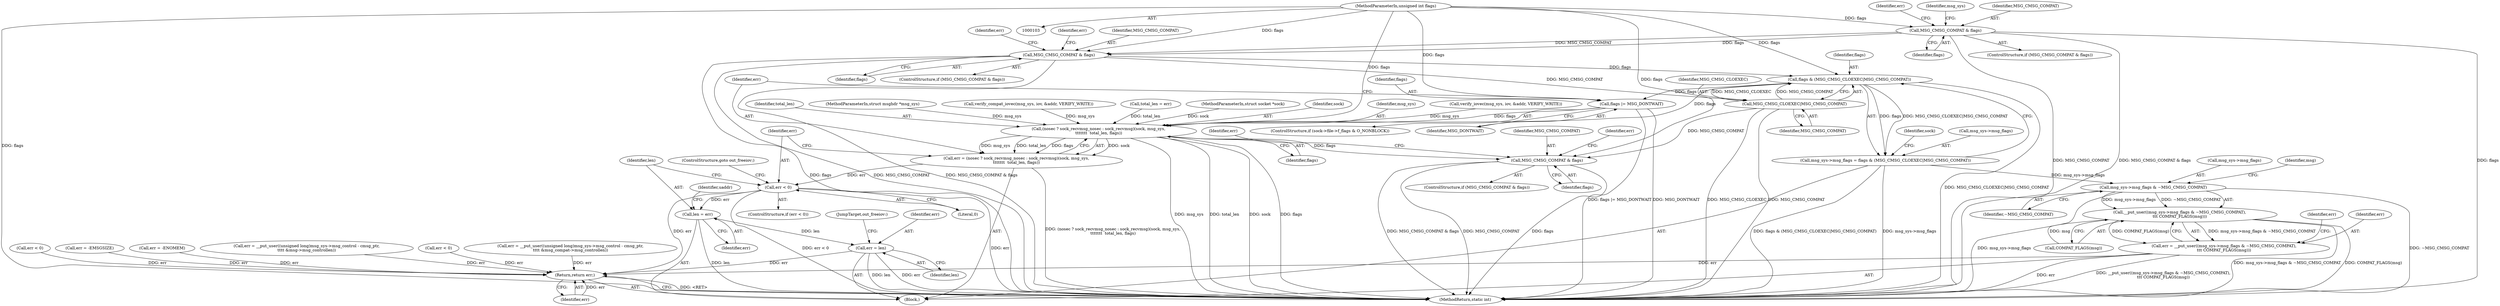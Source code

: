 digraph "1_linux_f3d3342602f8bcbf37d7c46641cb9bca7618eb1c_31@del" {
"1000199" [label="(Call,MSG_CMSG_COMPAT & flags)"];
"1000129" [label="(Call,MSG_CMSG_COMPAT & flags)"];
"1000107" [label="(MethodParameterIn,unsigned int flags)"];
"1000239" [label="(Call,flags & (MSG_CMSG_CLOEXEC|MSG_CMSG_COMPAT))"];
"1000235" [label="(Call,msg_sys->msg_flags = flags & (MSG_CMSG_CLOEXEC|MSG_CMSG_COMPAT))"];
"1000293" [label="(Call,msg_sys->msg_flags & ~MSG_CMSG_COMPAT)"];
"1000292" [label="(Call,__put_user((msg_sys->msg_flags & ~MSG_CMSG_COMPAT),\n\t\t\t COMPAT_FLAGS(msg)))"];
"1000290" [label="(Call,err = __put_user((msg_sys->msg_flags & ~MSG_CMSG_COMPAT),\n\t\t\t COMPAT_FLAGS(msg)))"];
"1000350" [label="(Return,return err;)"];
"1000252" [label="(Call,flags |= MSG_DONTWAIT)"];
"1000257" [label="(Call,(nosec ? sock_recvmsg_nosec : sock_recvmsg)(sock, msg_sys,\n\t\t\t\t\t\t\t  total_len, flags))"];
"1000255" [label="(Call,err = (nosec ? sock_recvmsg_nosec : sock_recvmsg)(sock, msg_sys,\n\t\t\t\t\t\t\t  total_len, flags))"];
"1000263" [label="(Call,err < 0)"];
"1000267" [label="(Call,len = err)"];
"1000339" [label="(Call,err = len)"];
"1000304" [label="(Call,MSG_CMSG_COMPAT & flags)"];
"1000241" [label="(Call,MSG_CMSG_CLOEXEC|MSG_CMSG_COMPAT)"];
"1000259" [label="(Identifier,msg_sys)"];
"1000323" [label="(Identifier,err)"];
"1000268" [label="(Identifier,len)"];
"1000292" [label="(Call,__put_user((msg_sys->msg_flags & ~MSG_CMSG_COMPAT),\n\t\t\t COMPAT_FLAGS(msg)))"];
"1000240" [label="(Identifier,flags)"];
"1000214" [label="(Call,verify_iovec(msg_sys, iov, &addr, VERIFY_WRITE))"];
"1000341" [label="(Identifier,len)"];
"1000253" [label="(Identifier,flags)"];
"1000304" [label="(Call,MSG_CMSG_COMPAT & flags)"];
"1000221" [label="(Call,err < 0)"];
"1000261" [label="(Identifier,flags)"];
"1000294" [label="(Call,msg_sys->msg_flags)"];
"1000339" [label="(Call,err = len)"];
"1000260" [label="(Identifier,total_len)"];
"1000235" [label="(Call,msg_sys->msg_flags = flags & (MSG_CMSG_CLOEXEC|MSG_CMSG_COMPAT))"];
"1000264" [label="(Identifier,err)"];
"1000293" [label="(Call,msg_sys->msg_flags & ~MSG_CMSG_COMPAT)"];
"1000342" [label="(JumpTarget,out_freeiov:)"];
"1000135" [label="(Identifier,msg_sys)"];
"1000257" [label="(Call,(nosec ? sock_recvmsg_nosec : sock_recvmsg)(sock, msg_sys,\n\t\t\t\t\t\t\t  total_len, flags))"];
"1000131" [label="(Identifier,flags)"];
"1000290" [label="(Call,err = __put_user((msg_sys->msg_flags & ~MSG_CMSG_COMPAT),\n\t\t\t COMPAT_FLAGS(msg)))"];
"1000106" [label="(MethodParameterIn,struct msghdr *msg_sys)"];
"1000266" [label="(ControlStructure,goto out_freeiov;)"];
"1000308" [label="(Identifier,err)"];
"1000128" [label="(ControlStructure,if (MSG_CMSG_COMPAT & flags))"];
"1000158" [label="(Call,err = -EMSGSIZE)"];
"1000248" [label="(Identifier,sock)"];
"1000107" [label="(MethodParameterIn,unsigned int flags)"];
"1000298" [label="(Call,COMPAT_FLAGS(msg))"];
"1000262" [label="(ControlStructure,if (err < 0))"];
"1000213" [label="(Identifier,err)"];
"1000254" [label="(Identifier,MSG_DONTWAIT)"];
"1000242" [label="(Identifier,MSG_CMSG_CLOEXEC)"];
"1000303" [label="(ControlStructure,if (MSG_CMSG_COMPAT & flags))"];
"1000255" [label="(Call,err = (nosec ? sock_recvmsg_nosec : sock_recvmsg)(sock, msg_sys,\n\t\t\t\t\t\t\t  total_len, flags))"];
"1000199" [label="(Call,MSG_CMSG_COMPAT & flags)"];
"1000205" [label="(Call,verify_compat_iovec(msg_sys, iov, &addr, VERIFY_WRITE))"];
"1000301" [label="(Identifier,err)"];
"1000291" [label="(Identifier,err)"];
"1000263" [label="(Call,err < 0)"];
"1000297" [label="(Identifier,~MSG_CMSG_COMPAT)"];
"1000169" [label="(Call,err = -ENOMEM)"];
"1000352" [label="(MethodReturn,static int)"];
"1000351" [label="(Identifier,err)"];
"1000322" [label="(Call,err = __put_user((unsigned long)msg_sys->msg_control - cmsg_ptr,\n\t\t\t\t &msg->msg_controllen))"];
"1000269" [label="(Identifier,err)"];
"1000130" [label="(Identifier,MSG_CMSG_COMPAT)"];
"1000350" [label="(Return,return err;)"];
"1000286" [label="(Call,err < 0)"];
"1000225" [label="(Call,total_len = err)"];
"1000201" [label="(Identifier,flags)"];
"1000305" [label="(Identifier,MSG_CMSG_COMPAT)"];
"1000129" [label="(Call,MSG_CMSG_COMPAT & flags)"];
"1000200" [label="(Identifier,MSG_CMSG_COMPAT)"];
"1000198" [label="(ControlStructure,if (MSG_CMSG_COMPAT & flags))"];
"1000299" [label="(Identifier,msg)"];
"1000340" [label="(Identifier,err)"];
"1000109" [label="(Block,)"];
"1000204" [label="(Identifier,err)"];
"1000244" [label="(ControlStructure,if (sock->file->f_flags & O_NONBLOCK))"];
"1000265" [label="(Literal,0)"];
"1000239" [label="(Call,flags & (MSG_CMSG_CLOEXEC|MSG_CMSG_COMPAT))"];
"1000256" [label="(Identifier,err)"];
"1000104" [label="(MethodParameterIn,struct socket *sock)"];
"1000241" [label="(Call,MSG_CMSG_CLOEXEC|MSG_CMSG_COMPAT)"];
"1000252" [label="(Call,flags |= MSG_DONTWAIT)"];
"1000267" [label="(Call,len = err)"];
"1000272" [label="(Identifier,uaddr)"];
"1000307" [label="(Call,err = __put_user((unsigned long)msg_sys->msg_control - cmsg_ptr,\n\t\t\t\t &msg_compat->msg_controllen))"];
"1000236" [label="(Call,msg_sys->msg_flags)"];
"1000306" [label="(Identifier,flags)"];
"1000243" [label="(Identifier,MSG_CMSG_COMPAT)"];
"1000143" [label="(Identifier,err)"];
"1000258" [label="(Identifier,sock)"];
"1000199" -> "1000198"  [label="AST: "];
"1000199" -> "1000201"  [label="CFG: "];
"1000200" -> "1000199"  [label="AST: "];
"1000201" -> "1000199"  [label="AST: "];
"1000204" -> "1000199"  [label="CFG: "];
"1000213" -> "1000199"  [label="CFG: "];
"1000199" -> "1000352"  [label="DDG: flags"];
"1000199" -> "1000352"  [label="DDG: MSG_CMSG_COMPAT"];
"1000199" -> "1000352"  [label="DDG: MSG_CMSG_COMPAT & flags"];
"1000129" -> "1000199"  [label="DDG: MSG_CMSG_COMPAT"];
"1000129" -> "1000199"  [label="DDG: flags"];
"1000107" -> "1000199"  [label="DDG: flags"];
"1000199" -> "1000239"  [label="DDG: flags"];
"1000199" -> "1000241"  [label="DDG: MSG_CMSG_COMPAT"];
"1000129" -> "1000128"  [label="AST: "];
"1000129" -> "1000131"  [label="CFG: "];
"1000130" -> "1000129"  [label="AST: "];
"1000131" -> "1000129"  [label="AST: "];
"1000135" -> "1000129"  [label="CFG: "];
"1000143" -> "1000129"  [label="CFG: "];
"1000129" -> "1000352"  [label="DDG: MSG_CMSG_COMPAT"];
"1000129" -> "1000352"  [label="DDG: MSG_CMSG_COMPAT & flags"];
"1000129" -> "1000352"  [label="DDG: flags"];
"1000107" -> "1000129"  [label="DDG: flags"];
"1000107" -> "1000103"  [label="AST: "];
"1000107" -> "1000352"  [label="DDG: flags"];
"1000107" -> "1000239"  [label="DDG: flags"];
"1000107" -> "1000252"  [label="DDG: flags"];
"1000107" -> "1000257"  [label="DDG: flags"];
"1000107" -> "1000304"  [label="DDG: flags"];
"1000239" -> "1000235"  [label="AST: "];
"1000239" -> "1000241"  [label="CFG: "];
"1000240" -> "1000239"  [label="AST: "];
"1000241" -> "1000239"  [label="AST: "];
"1000235" -> "1000239"  [label="CFG: "];
"1000239" -> "1000352"  [label="DDG: MSG_CMSG_CLOEXEC|MSG_CMSG_COMPAT"];
"1000239" -> "1000235"  [label="DDG: flags"];
"1000239" -> "1000235"  [label="DDG: MSG_CMSG_CLOEXEC|MSG_CMSG_COMPAT"];
"1000241" -> "1000239"  [label="DDG: MSG_CMSG_CLOEXEC"];
"1000241" -> "1000239"  [label="DDG: MSG_CMSG_COMPAT"];
"1000239" -> "1000252"  [label="DDG: flags"];
"1000239" -> "1000257"  [label="DDG: flags"];
"1000235" -> "1000109"  [label="AST: "];
"1000236" -> "1000235"  [label="AST: "];
"1000248" -> "1000235"  [label="CFG: "];
"1000235" -> "1000352"  [label="DDG: msg_sys->msg_flags"];
"1000235" -> "1000352"  [label="DDG: flags & (MSG_CMSG_CLOEXEC|MSG_CMSG_COMPAT)"];
"1000235" -> "1000293"  [label="DDG: msg_sys->msg_flags"];
"1000293" -> "1000292"  [label="AST: "];
"1000293" -> "1000297"  [label="CFG: "];
"1000294" -> "1000293"  [label="AST: "];
"1000297" -> "1000293"  [label="AST: "];
"1000299" -> "1000293"  [label="CFG: "];
"1000293" -> "1000352"  [label="DDG: msg_sys->msg_flags"];
"1000293" -> "1000352"  [label="DDG: ~MSG_CMSG_COMPAT"];
"1000293" -> "1000292"  [label="DDG: msg_sys->msg_flags"];
"1000293" -> "1000292"  [label="DDG: ~MSG_CMSG_COMPAT"];
"1000292" -> "1000290"  [label="AST: "];
"1000292" -> "1000298"  [label="CFG: "];
"1000298" -> "1000292"  [label="AST: "];
"1000290" -> "1000292"  [label="CFG: "];
"1000292" -> "1000352"  [label="DDG: COMPAT_FLAGS(msg)"];
"1000292" -> "1000352"  [label="DDG: msg_sys->msg_flags & ~MSG_CMSG_COMPAT"];
"1000292" -> "1000290"  [label="DDG: msg_sys->msg_flags & ~MSG_CMSG_COMPAT"];
"1000292" -> "1000290"  [label="DDG: COMPAT_FLAGS(msg)"];
"1000298" -> "1000292"  [label="DDG: msg"];
"1000290" -> "1000109"  [label="AST: "];
"1000291" -> "1000290"  [label="AST: "];
"1000301" -> "1000290"  [label="CFG: "];
"1000290" -> "1000352"  [label="DDG: err"];
"1000290" -> "1000352"  [label="DDG: __put_user((msg_sys->msg_flags & ~MSG_CMSG_COMPAT),\n\t\t\t COMPAT_FLAGS(msg))"];
"1000290" -> "1000350"  [label="DDG: err"];
"1000350" -> "1000109"  [label="AST: "];
"1000350" -> "1000351"  [label="CFG: "];
"1000351" -> "1000350"  [label="AST: "];
"1000352" -> "1000350"  [label="CFG: "];
"1000350" -> "1000352"  [label="DDG: <RET>"];
"1000351" -> "1000350"  [label="DDG: err"];
"1000158" -> "1000350"  [label="DDG: err"];
"1000286" -> "1000350"  [label="DDG: err"];
"1000263" -> "1000350"  [label="DDG: err"];
"1000221" -> "1000350"  [label="DDG: err"];
"1000339" -> "1000350"  [label="DDG: err"];
"1000307" -> "1000350"  [label="DDG: err"];
"1000322" -> "1000350"  [label="DDG: err"];
"1000169" -> "1000350"  [label="DDG: err"];
"1000252" -> "1000244"  [label="AST: "];
"1000252" -> "1000254"  [label="CFG: "];
"1000253" -> "1000252"  [label="AST: "];
"1000254" -> "1000252"  [label="AST: "];
"1000256" -> "1000252"  [label="CFG: "];
"1000252" -> "1000352"  [label="DDG: MSG_DONTWAIT"];
"1000252" -> "1000352"  [label="DDG: flags |= MSG_DONTWAIT"];
"1000252" -> "1000257"  [label="DDG: flags"];
"1000257" -> "1000255"  [label="AST: "];
"1000257" -> "1000261"  [label="CFG: "];
"1000258" -> "1000257"  [label="AST: "];
"1000259" -> "1000257"  [label="AST: "];
"1000260" -> "1000257"  [label="AST: "];
"1000261" -> "1000257"  [label="AST: "];
"1000255" -> "1000257"  [label="CFG: "];
"1000257" -> "1000352"  [label="DDG: msg_sys"];
"1000257" -> "1000352"  [label="DDG: total_len"];
"1000257" -> "1000352"  [label="DDG: sock"];
"1000257" -> "1000352"  [label="DDG: flags"];
"1000257" -> "1000255"  [label="DDG: sock"];
"1000257" -> "1000255"  [label="DDG: msg_sys"];
"1000257" -> "1000255"  [label="DDG: total_len"];
"1000257" -> "1000255"  [label="DDG: flags"];
"1000104" -> "1000257"  [label="DDG: sock"];
"1000205" -> "1000257"  [label="DDG: msg_sys"];
"1000214" -> "1000257"  [label="DDG: msg_sys"];
"1000106" -> "1000257"  [label="DDG: msg_sys"];
"1000225" -> "1000257"  [label="DDG: total_len"];
"1000257" -> "1000304"  [label="DDG: flags"];
"1000255" -> "1000109"  [label="AST: "];
"1000256" -> "1000255"  [label="AST: "];
"1000264" -> "1000255"  [label="CFG: "];
"1000255" -> "1000352"  [label="DDG: (nosec ? sock_recvmsg_nosec : sock_recvmsg)(sock, msg_sys,\n\t\t\t\t\t\t\t  total_len, flags)"];
"1000255" -> "1000263"  [label="DDG: err"];
"1000263" -> "1000262"  [label="AST: "];
"1000263" -> "1000265"  [label="CFG: "];
"1000264" -> "1000263"  [label="AST: "];
"1000265" -> "1000263"  [label="AST: "];
"1000266" -> "1000263"  [label="CFG: "];
"1000268" -> "1000263"  [label="CFG: "];
"1000263" -> "1000352"  [label="DDG: err < 0"];
"1000263" -> "1000352"  [label="DDG: err"];
"1000263" -> "1000267"  [label="DDG: err"];
"1000267" -> "1000109"  [label="AST: "];
"1000267" -> "1000269"  [label="CFG: "];
"1000268" -> "1000267"  [label="AST: "];
"1000269" -> "1000267"  [label="AST: "];
"1000272" -> "1000267"  [label="CFG: "];
"1000267" -> "1000352"  [label="DDG: len"];
"1000267" -> "1000339"  [label="DDG: len"];
"1000339" -> "1000109"  [label="AST: "];
"1000339" -> "1000341"  [label="CFG: "];
"1000340" -> "1000339"  [label="AST: "];
"1000341" -> "1000339"  [label="AST: "];
"1000342" -> "1000339"  [label="CFG: "];
"1000339" -> "1000352"  [label="DDG: err"];
"1000339" -> "1000352"  [label="DDG: len"];
"1000304" -> "1000303"  [label="AST: "];
"1000304" -> "1000306"  [label="CFG: "];
"1000305" -> "1000304"  [label="AST: "];
"1000306" -> "1000304"  [label="AST: "];
"1000308" -> "1000304"  [label="CFG: "];
"1000323" -> "1000304"  [label="CFG: "];
"1000304" -> "1000352"  [label="DDG: MSG_CMSG_COMPAT & flags"];
"1000304" -> "1000352"  [label="DDG: MSG_CMSG_COMPAT"];
"1000304" -> "1000352"  [label="DDG: flags"];
"1000241" -> "1000304"  [label="DDG: MSG_CMSG_COMPAT"];
"1000241" -> "1000243"  [label="CFG: "];
"1000242" -> "1000241"  [label="AST: "];
"1000243" -> "1000241"  [label="AST: "];
"1000241" -> "1000352"  [label="DDG: MSG_CMSG_CLOEXEC"];
"1000241" -> "1000352"  [label="DDG: MSG_CMSG_COMPAT"];
}
